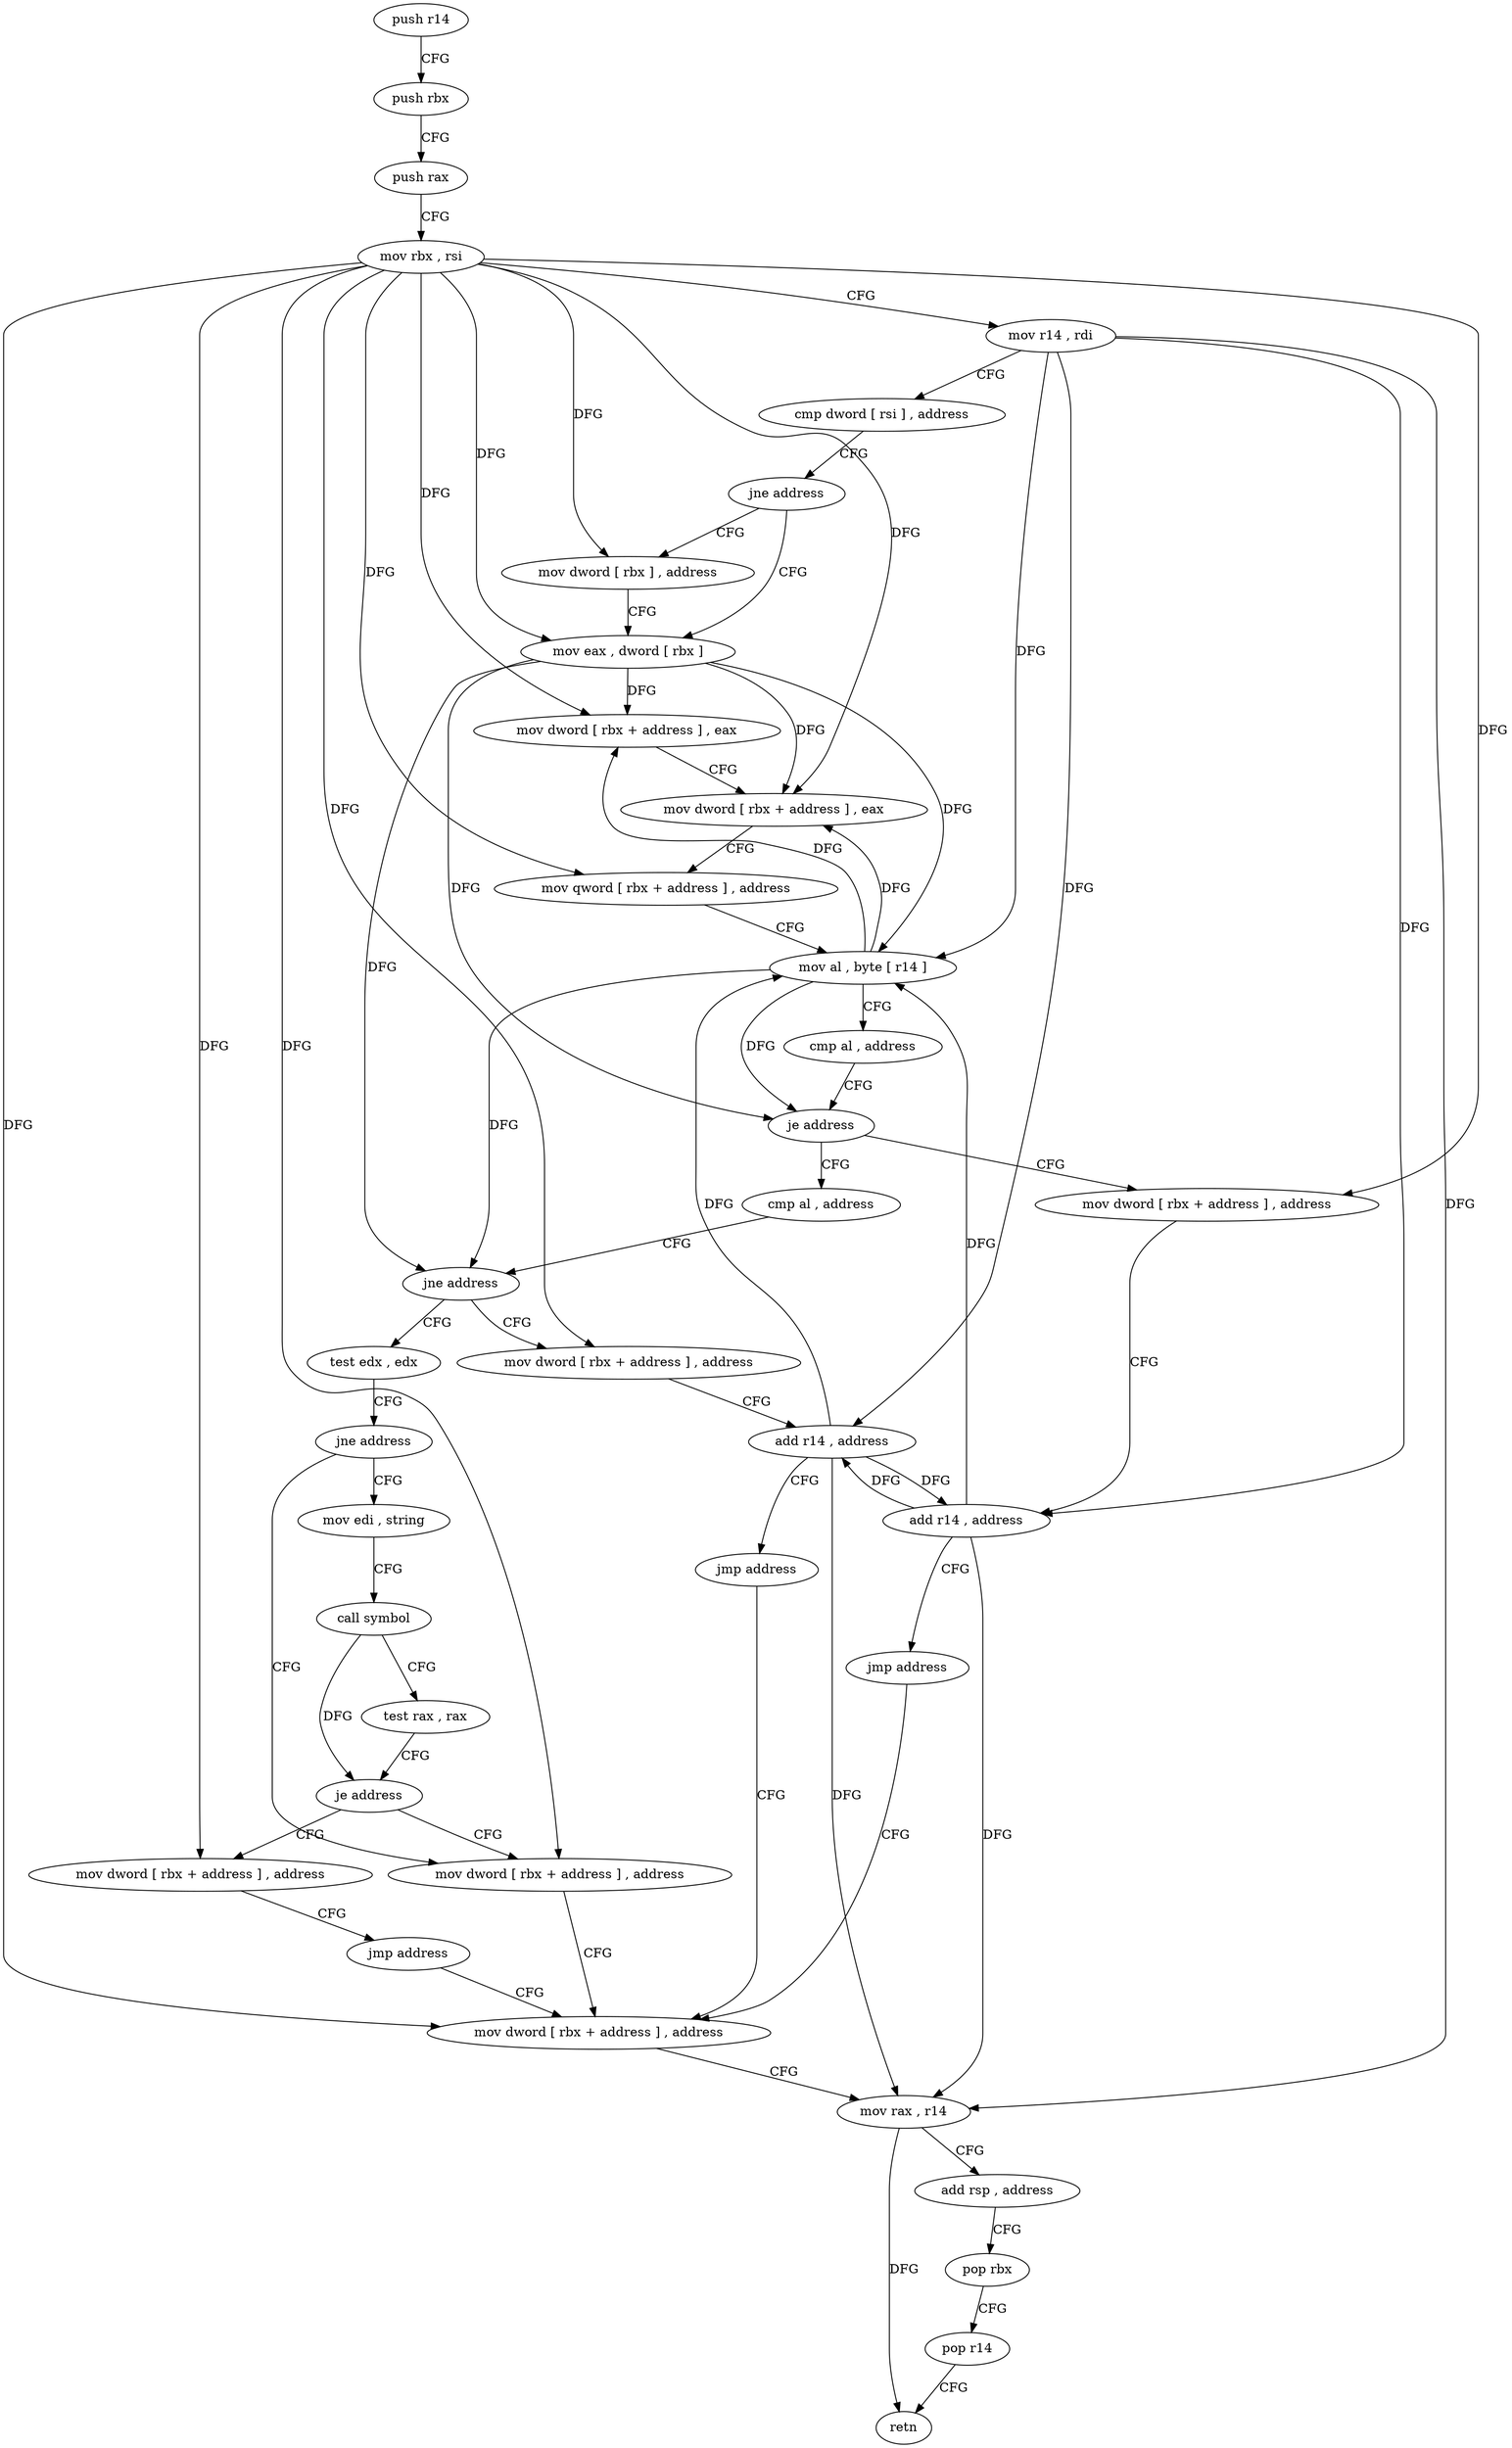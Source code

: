 digraph "func" {
"4207296" [label = "push r14" ]
"4207298" [label = "push rbx" ]
"4207299" [label = "push rax" ]
"4207300" [label = "mov rbx , rsi" ]
"4207303" [label = "mov r14 , rdi" ]
"4207306" [label = "cmp dword [ rsi ] , address" ]
"4207309" [label = "jne address" ]
"4207317" [label = "mov eax , dword [ rbx ]" ]
"4207311" [label = "mov dword [ rbx ] , address" ]
"4207319" [label = "mov dword [ rbx + address ] , eax" ]
"4207322" [label = "mov dword [ rbx + address ] , eax" ]
"4207325" [label = "mov qword [ rbx + address ] , address" ]
"4207333" [label = "mov al , byte [ r14 ]" ]
"4207336" [label = "cmp al , address" ]
"4207338" [label = "je address" ]
"4207357" [label = "mov dword [ rbx + address ] , address" ]
"4207340" [label = "cmp al , address" ]
"4207364" [label = "add r14 , address" ]
"4207368" [label = "jmp address" ]
"4207396" [label = "mov dword [ rbx + address ] , address" ]
"4207342" [label = "jne address" ]
"4207370" [label = "test edx , edx" ]
"4207344" [label = "mov dword [ rbx + address ] , address" ]
"4207403" [label = "mov rax , r14" ]
"4207406" [label = "add rsp , address" ]
"4207410" [label = "pop rbx" ]
"4207411" [label = "pop r14" ]
"4207413" [label = "retn" ]
"4207372" [label = "jne address" ]
"4207389" [label = "mov dword [ rbx + address ] , address" ]
"4207374" [label = "mov edi , string" ]
"4207351" [label = "add r14 , address" ]
"4207355" [label = "jmp address" ]
"4207379" [label = "call symbol" ]
"4207384" [label = "test rax , rax" ]
"4207387" [label = "je address" ]
"4207414" [label = "mov dword [ rbx + address ] , address" ]
"4207421" [label = "jmp address" ]
"4207296" -> "4207298" [ label = "CFG" ]
"4207298" -> "4207299" [ label = "CFG" ]
"4207299" -> "4207300" [ label = "CFG" ]
"4207300" -> "4207303" [ label = "CFG" ]
"4207300" -> "4207317" [ label = "DFG" ]
"4207300" -> "4207319" [ label = "DFG" ]
"4207300" -> "4207322" [ label = "DFG" ]
"4207300" -> "4207325" [ label = "DFG" ]
"4207300" -> "4207311" [ label = "DFG" ]
"4207300" -> "4207357" [ label = "DFG" ]
"4207300" -> "4207396" [ label = "DFG" ]
"4207300" -> "4207344" [ label = "DFG" ]
"4207300" -> "4207389" [ label = "DFG" ]
"4207300" -> "4207414" [ label = "DFG" ]
"4207303" -> "4207306" [ label = "CFG" ]
"4207303" -> "4207333" [ label = "DFG" ]
"4207303" -> "4207364" [ label = "DFG" ]
"4207303" -> "4207403" [ label = "DFG" ]
"4207303" -> "4207351" [ label = "DFG" ]
"4207306" -> "4207309" [ label = "CFG" ]
"4207309" -> "4207317" [ label = "CFG" ]
"4207309" -> "4207311" [ label = "CFG" ]
"4207317" -> "4207319" [ label = "DFG" ]
"4207317" -> "4207322" [ label = "DFG" ]
"4207317" -> "4207333" [ label = "DFG" ]
"4207317" -> "4207338" [ label = "DFG" ]
"4207317" -> "4207342" [ label = "DFG" ]
"4207311" -> "4207317" [ label = "CFG" ]
"4207319" -> "4207322" [ label = "CFG" ]
"4207322" -> "4207325" [ label = "CFG" ]
"4207325" -> "4207333" [ label = "CFG" ]
"4207333" -> "4207336" [ label = "CFG" ]
"4207333" -> "4207319" [ label = "DFG" ]
"4207333" -> "4207322" [ label = "DFG" ]
"4207333" -> "4207338" [ label = "DFG" ]
"4207333" -> "4207342" [ label = "DFG" ]
"4207336" -> "4207338" [ label = "CFG" ]
"4207338" -> "4207357" [ label = "CFG" ]
"4207338" -> "4207340" [ label = "CFG" ]
"4207357" -> "4207364" [ label = "CFG" ]
"4207340" -> "4207342" [ label = "CFG" ]
"4207364" -> "4207368" [ label = "CFG" ]
"4207364" -> "4207333" [ label = "DFG" ]
"4207364" -> "4207403" [ label = "DFG" ]
"4207364" -> "4207351" [ label = "DFG" ]
"4207368" -> "4207396" [ label = "CFG" ]
"4207396" -> "4207403" [ label = "CFG" ]
"4207342" -> "4207370" [ label = "CFG" ]
"4207342" -> "4207344" [ label = "CFG" ]
"4207370" -> "4207372" [ label = "CFG" ]
"4207344" -> "4207351" [ label = "CFG" ]
"4207403" -> "4207406" [ label = "CFG" ]
"4207403" -> "4207413" [ label = "DFG" ]
"4207406" -> "4207410" [ label = "CFG" ]
"4207410" -> "4207411" [ label = "CFG" ]
"4207411" -> "4207413" [ label = "CFG" ]
"4207372" -> "4207389" [ label = "CFG" ]
"4207372" -> "4207374" [ label = "CFG" ]
"4207389" -> "4207396" [ label = "CFG" ]
"4207374" -> "4207379" [ label = "CFG" ]
"4207351" -> "4207355" [ label = "CFG" ]
"4207351" -> "4207333" [ label = "DFG" ]
"4207351" -> "4207364" [ label = "DFG" ]
"4207351" -> "4207403" [ label = "DFG" ]
"4207355" -> "4207396" [ label = "CFG" ]
"4207379" -> "4207384" [ label = "CFG" ]
"4207379" -> "4207387" [ label = "DFG" ]
"4207384" -> "4207387" [ label = "CFG" ]
"4207387" -> "4207414" [ label = "CFG" ]
"4207387" -> "4207389" [ label = "CFG" ]
"4207414" -> "4207421" [ label = "CFG" ]
"4207421" -> "4207396" [ label = "CFG" ]
}
